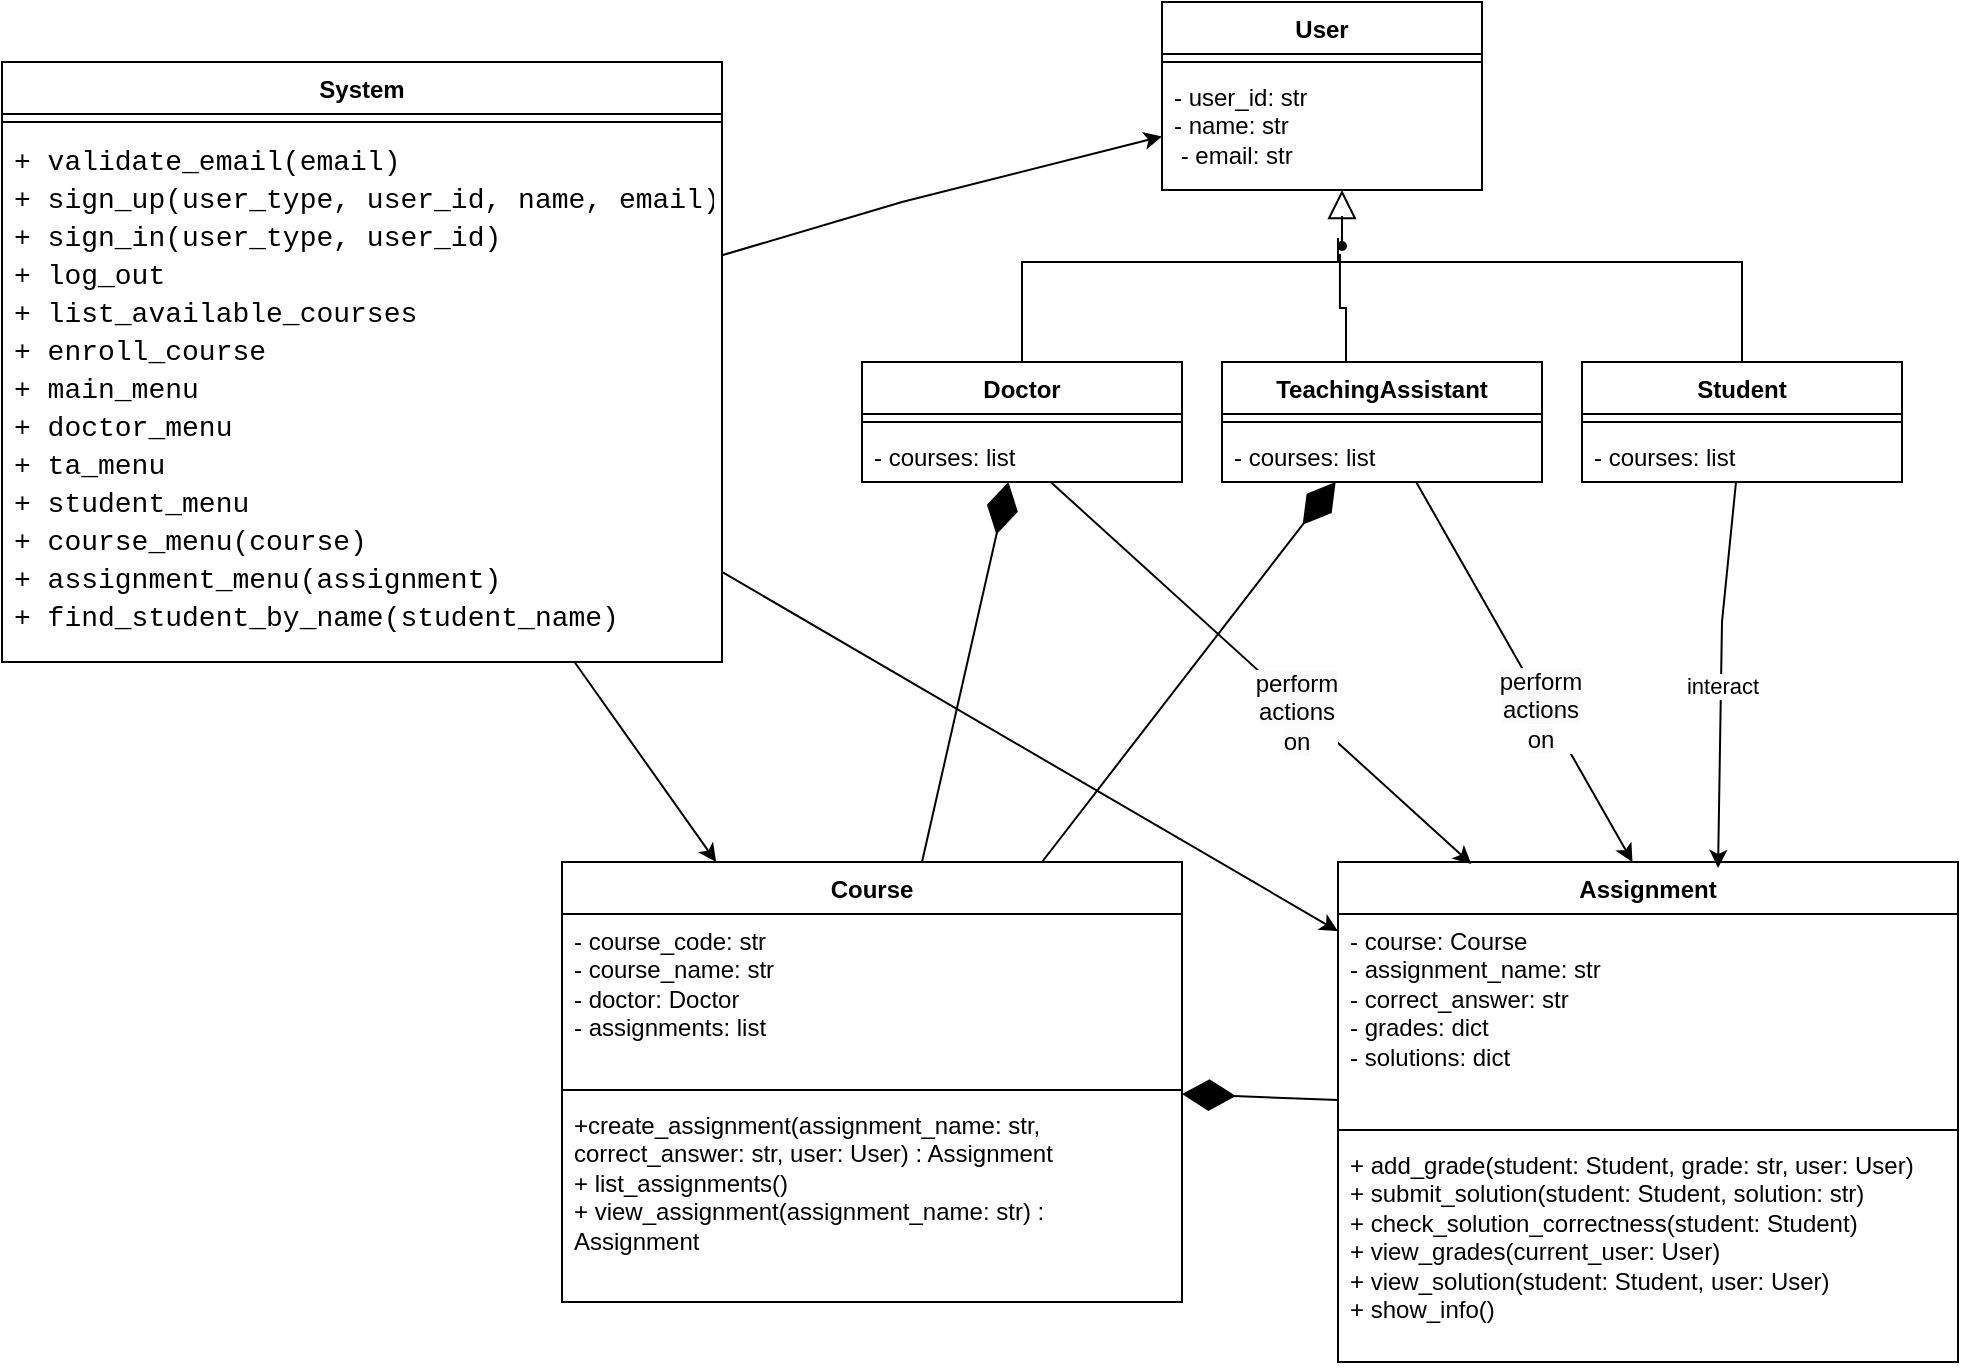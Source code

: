 <mxfile version="24.5.3" type="device">
  <diagram name="Page-1" id="AAAJv77GozxBB-8pHiq3">
    <mxGraphModel dx="2524" dy="1944" grid="1" gridSize="10" guides="1" tooltips="1" connect="1" arrows="1" fold="1" page="1" pageScale="1" pageWidth="850" pageHeight="1100" math="0" shadow="0">
      <root>
        <mxCell id="0" />
        <mxCell id="1" parent="0" />
        <mxCell id="uZX2ix62dhJPmN28t-Xk-1" value="User" style="swimlane;fontStyle=1;align=center;verticalAlign=top;childLayout=stackLayout;horizontal=1;startSize=26;horizontalStack=0;resizeParent=1;resizeParentMax=0;resizeLast=0;collapsible=1;marginBottom=0;whiteSpace=wrap;html=1;" parent="1" vertex="1">
          <mxGeometry x="440" y="-30" width="160" height="94" as="geometry" />
        </mxCell>
        <mxCell id="uZX2ix62dhJPmN28t-Xk-3" value="" style="line;strokeWidth=1;fillColor=none;align=left;verticalAlign=middle;spacingTop=-1;spacingLeft=3;spacingRight=3;rotatable=0;labelPosition=right;points=[];portConstraint=eastwest;strokeColor=inherit;" parent="uZX2ix62dhJPmN28t-Xk-1" vertex="1">
          <mxGeometry y="26" width="160" height="8" as="geometry" />
        </mxCell>
        <mxCell id="uZX2ix62dhJPmN28t-Xk-4" value="- user_id: str&amp;nbsp;&lt;br&gt;- name: str&amp;nbsp;&lt;br&gt;&amp;nbsp;- email: str" style="text;strokeColor=none;fillColor=none;align=left;verticalAlign=top;spacingLeft=4;spacingRight=4;overflow=hidden;rotatable=0;points=[[0,0.5],[1,0.5]];portConstraint=eastwest;whiteSpace=wrap;html=1;" parent="uZX2ix62dhJPmN28t-Xk-1" vertex="1">
          <mxGeometry y="34" width="160" height="60" as="geometry" />
        </mxCell>
        <mxCell id="uZX2ix62dhJPmN28t-Xk-5" value="Doctor" style="swimlane;fontStyle=1;align=center;verticalAlign=top;childLayout=stackLayout;horizontal=1;startSize=26;horizontalStack=0;resizeParent=1;resizeParentMax=0;resizeLast=0;collapsible=1;marginBottom=0;whiteSpace=wrap;html=1;" parent="1" vertex="1">
          <mxGeometry x="290" y="150" width="160" height="60" as="geometry" />
        </mxCell>
        <mxCell id="uZX2ix62dhJPmN28t-Xk-7" value="" style="line;strokeWidth=1;fillColor=none;align=left;verticalAlign=middle;spacingTop=-1;spacingLeft=3;spacingRight=3;rotatable=0;labelPosition=right;points=[];portConstraint=eastwest;strokeColor=inherit;" parent="uZX2ix62dhJPmN28t-Xk-5" vertex="1">
          <mxGeometry y="26" width="160" height="8" as="geometry" />
        </mxCell>
        <mxCell id="uZX2ix62dhJPmN28t-Xk-8" value="- courses: list" style="text;strokeColor=none;fillColor=none;align=left;verticalAlign=top;spacingLeft=4;spacingRight=4;overflow=hidden;rotatable=0;points=[[0,0.5],[1,0.5]];portConstraint=eastwest;whiteSpace=wrap;html=1;" parent="uZX2ix62dhJPmN28t-Xk-5" vertex="1">
          <mxGeometry y="34" width="160" height="26" as="geometry" />
        </mxCell>
        <mxCell id="uZX2ix62dhJPmN28t-Xk-9" value="TeachingAssistant" style="swimlane;fontStyle=1;align=center;verticalAlign=top;childLayout=stackLayout;horizontal=1;startSize=26;horizontalStack=0;resizeParent=1;resizeParentMax=0;resizeLast=0;collapsible=1;marginBottom=0;whiteSpace=wrap;html=1;" parent="1" vertex="1">
          <mxGeometry x="470" y="150" width="160" height="60" as="geometry" />
        </mxCell>
        <mxCell id="uZX2ix62dhJPmN28t-Xk-11" value="" style="line;strokeWidth=1;fillColor=none;align=left;verticalAlign=middle;spacingTop=-1;spacingLeft=3;spacingRight=3;rotatable=0;labelPosition=right;points=[];portConstraint=eastwest;strokeColor=inherit;" parent="uZX2ix62dhJPmN28t-Xk-9" vertex="1">
          <mxGeometry y="26" width="160" height="8" as="geometry" />
        </mxCell>
        <mxCell id="uZX2ix62dhJPmN28t-Xk-12" value="- courses: list" style="text;strokeColor=none;fillColor=none;align=left;verticalAlign=top;spacingLeft=4;spacingRight=4;overflow=hidden;rotatable=0;points=[[0,0.5],[1,0.5]];portConstraint=eastwest;whiteSpace=wrap;html=1;" parent="uZX2ix62dhJPmN28t-Xk-9" vertex="1">
          <mxGeometry y="34" width="160" height="26" as="geometry" />
        </mxCell>
        <mxCell id="uZX2ix62dhJPmN28t-Xk-17" value="Student" style="swimlane;fontStyle=1;align=center;verticalAlign=top;childLayout=stackLayout;horizontal=1;startSize=26;horizontalStack=0;resizeParent=1;resizeParentMax=0;resizeLast=0;collapsible=1;marginBottom=0;whiteSpace=wrap;html=1;" parent="1" vertex="1">
          <mxGeometry x="650" y="150" width="160" height="60" as="geometry" />
        </mxCell>
        <mxCell id="uZX2ix62dhJPmN28t-Xk-19" value="" style="line;strokeWidth=1;fillColor=none;align=left;verticalAlign=middle;spacingTop=-1;spacingLeft=3;spacingRight=3;rotatable=0;labelPosition=right;points=[];portConstraint=eastwest;strokeColor=inherit;" parent="uZX2ix62dhJPmN28t-Xk-17" vertex="1">
          <mxGeometry y="26" width="160" height="8" as="geometry" />
        </mxCell>
        <mxCell id="uZX2ix62dhJPmN28t-Xk-20" value="- courses: list" style="text;strokeColor=none;fillColor=none;align=left;verticalAlign=top;spacingLeft=4;spacingRight=4;overflow=hidden;rotatable=0;points=[[0,0.5],[1,0.5]];portConstraint=eastwest;whiteSpace=wrap;html=1;" parent="uZX2ix62dhJPmN28t-Xk-17" vertex="1">
          <mxGeometry y="34" width="160" height="26" as="geometry" />
        </mxCell>
        <mxCell id="uZX2ix62dhJPmN28t-Xk-21" value="Course" style="swimlane;fontStyle=1;align=center;verticalAlign=top;childLayout=stackLayout;horizontal=1;startSize=26;horizontalStack=0;resizeParent=1;resizeParentMax=0;resizeLast=0;collapsible=1;marginBottom=0;whiteSpace=wrap;html=1;" parent="1" vertex="1">
          <mxGeometry x="140" y="400" width="310" height="220" as="geometry" />
        </mxCell>
        <mxCell id="uZX2ix62dhJPmN28t-Xk-22" value="- course_code: str&amp;nbsp;&lt;div&gt;- course_name: str&lt;div&gt;- doctor: Doctor&amp;nbsp;&lt;div&gt;- assignments: list &lt;/div&gt;&lt;/div&gt;&lt;/div&gt;" style="text;strokeColor=none;fillColor=none;align=left;verticalAlign=top;spacingLeft=4;spacingRight=4;overflow=hidden;rotatable=0;points=[[0,0.5],[1,0.5]];portConstraint=eastwest;whiteSpace=wrap;html=1;" parent="uZX2ix62dhJPmN28t-Xk-21" vertex="1">
          <mxGeometry y="26" width="310" height="84" as="geometry" />
        </mxCell>
        <mxCell id="uZX2ix62dhJPmN28t-Xk-23" value="" style="line;strokeWidth=1;fillColor=none;align=left;verticalAlign=middle;spacingTop=-1;spacingLeft=3;spacingRight=3;rotatable=0;labelPosition=right;points=[];portConstraint=eastwest;strokeColor=inherit;" parent="uZX2ix62dhJPmN28t-Xk-21" vertex="1">
          <mxGeometry y="110" width="310" height="8" as="geometry" />
        </mxCell>
        <mxCell id="uZX2ix62dhJPmN28t-Xk-24" value="+create_assignment(assignment_name: str, correct_answer: str, user: User) : Assignment&amp;nbsp;&lt;div&gt;+ list_assignments()&amp;nbsp;&lt;/div&gt;&lt;div&gt;+ view_assignment(assignment_name: str) : Assignment   &lt;/div&gt;" style="text;strokeColor=none;fillColor=none;align=left;verticalAlign=top;spacingLeft=4;spacingRight=4;overflow=hidden;rotatable=0;points=[[0,0.5],[1,0.5]];portConstraint=eastwest;whiteSpace=wrap;html=1;" parent="uZX2ix62dhJPmN28t-Xk-21" vertex="1">
          <mxGeometry y="118" width="310" height="102" as="geometry" />
        </mxCell>
        <mxCell id="uZX2ix62dhJPmN28t-Xk-25" value="Assignment" style="swimlane;fontStyle=1;align=center;verticalAlign=top;childLayout=stackLayout;horizontal=1;startSize=26;horizontalStack=0;resizeParent=1;resizeParentMax=0;resizeLast=0;collapsible=1;marginBottom=0;whiteSpace=wrap;html=1;" parent="1" vertex="1">
          <mxGeometry x="528" y="400" width="310" height="250" as="geometry" />
        </mxCell>
        <mxCell id="uZX2ix62dhJPmN28t-Xk-26" value="- course: Course&amp;nbsp;&lt;div&gt;-&amp;nbsp;assignment_name: str&amp;nbsp;&lt;/div&gt;&lt;div&gt;&lt;span style=&quot;background-color: initial;&quot;&gt;- correct_answer: str&amp;nbsp;&lt;/span&gt;&lt;br&gt;&lt;/div&gt;&lt;div&gt;- grades: dict&amp;nbsp;&lt;br&gt;- solutions: dict                                                                   &lt;/div&gt;" style="text;strokeColor=none;fillColor=none;align=left;verticalAlign=top;spacingLeft=4;spacingRight=4;overflow=hidden;rotatable=0;points=[[0,0.5],[1,0.5]];portConstraint=eastwest;whiteSpace=wrap;html=1;" parent="uZX2ix62dhJPmN28t-Xk-25" vertex="1">
          <mxGeometry y="26" width="310" height="104" as="geometry" />
        </mxCell>
        <mxCell id="uZX2ix62dhJPmN28t-Xk-27" value="" style="line;strokeWidth=1;fillColor=none;align=left;verticalAlign=middle;spacingTop=-1;spacingLeft=3;spacingRight=3;rotatable=0;labelPosition=right;points=[];portConstraint=eastwest;strokeColor=inherit;" parent="uZX2ix62dhJPmN28t-Xk-25" vertex="1">
          <mxGeometry y="130" width="310" height="8" as="geometry" />
        </mxCell>
        <mxCell id="uZX2ix62dhJPmN28t-Xk-28" value="+ add_grade(student: Student, grade: str, user: User)&amp;nbsp;&lt;div&gt;+ submit_solution(student: Student, solution: str)&amp;nbsp;&lt;div&gt;+ check_solution_correctness(student: Student)&amp;nbsp;&lt;div&gt;+ view_grades(current_user: User)&amp;nbsp;&lt;div&gt;+ view_solution(student: Student, user: User)&amp;nbsp;&lt;div&gt;+ show_info() &lt;/div&gt;&lt;/div&gt;&lt;/div&gt;&lt;/div&gt;&lt;/div&gt;" style="text;strokeColor=none;fillColor=none;align=left;verticalAlign=top;spacingLeft=4;spacingRight=4;overflow=hidden;rotatable=0;points=[[0,0.5],[1,0.5]];portConstraint=eastwest;whiteSpace=wrap;html=1;" parent="uZX2ix62dhJPmN28t-Xk-25" vertex="1">
          <mxGeometry y="138" width="310" height="112" as="geometry" />
        </mxCell>
        <mxCell id="uZX2ix62dhJPmN28t-Xk-29" value="" style="endArrow=classic;html=1;rounded=0;entryX=0.613;entryY=0.012;entryDx=0;entryDy=0;entryPerimeter=0;" parent="1" source="uZX2ix62dhJPmN28t-Xk-17" target="uZX2ix62dhJPmN28t-Xk-25" edge="1">
          <mxGeometry width="50" height="50" relative="1" as="geometry">
            <mxPoint x="400" y="390" as="sourcePoint" />
            <mxPoint x="450" y="340" as="targetPoint" />
            <Array as="points">
              <mxPoint x="720" y="280" />
            </Array>
          </mxGeometry>
        </mxCell>
        <mxCell id="uZX2ix62dhJPmN28t-Xk-30" value="interact" style="edgeLabel;html=1;align=center;verticalAlign=middle;resizable=0;points=[];" parent="uZX2ix62dhJPmN28t-Xk-29" vertex="1" connectable="0">
          <mxGeometry x="0.06" relative="1" as="geometry">
            <mxPoint as="offset" />
          </mxGeometry>
        </mxCell>
        <mxCell id="uZX2ix62dhJPmN28t-Xk-34" value="" style="endArrow=classic;html=1;rounded=0;entryX=0.215;entryY=0.004;entryDx=0;entryDy=0;entryPerimeter=0;" parent="1" source="uZX2ix62dhJPmN28t-Xk-8" target="uZX2ix62dhJPmN28t-Xk-25" edge="1">
          <mxGeometry width="50" height="50" relative="1" as="geometry">
            <mxPoint x="400" y="390" as="sourcePoint" />
            <mxPoint x="450" y="340" as="targetPoint" />
          </mxGeometry>
        </mxCell>
        <mxCell id="uZX2ix62dhJPmN28t-Xk-35" value="&lt;span style=&quot;font-size: 12px; text-align: left; text-wrap: wrap; background-color: rgb(251, 251, 251);&quot;&gt;perform actions on&lt;/span&gt;" style="edgeLabel;html=1;align=center;verticalAlign=middle;resizable=0;points=[];" parent="uZX2ix62dhJPmN28t-Xk-34" vertex="1" connectable="0">
          <mxGeometry x="0.184" y="-2" relative="1" as="geometry">
            <mxPoint x="-1" as="offset" />
          </mxGeometry>
        </mxCell>
        <mxCell id="uZX2ix62dhJPmN28t-Xk-39" value="" style="endArrow=classic;html=1;rounded=0;entryX=0.475;entryY=0;entryDx=0;entryDy=0;entryPerimeter=0;" parent="1" source="uZX2ix62dhJPmN28t-Xk-9" target="uZX2ix62dhJPmN28t-Xk-25" edge="1">
          <mxGeometry width="50" height="50" relative="1" as="geometry">
            <mxPoint x="500" y="240" as="sourcePoint" />
            <mxPoint x="647" y="461" as="targetPoint" />
          </mxGeometry>
        </mxCell>
        <mxCell id="uZX2ix62dhJPmN28t-Xk-40" value="&lt;span style=&quot;font-size: 12px; text-align: left; text-wrap: wrap; background-color: rgb(251, 251, 251);&quot;&gt;perform actions on&lt;/span&gt;" style="edgeLabel;html=1;align=center;verticalAlign=middle;resizable=0;points=[];" parent="uZX2ix62dhJPmN28t-Xk-39" vertex="1" connectable="0">
          <mxGeometry x="0.184" y="-2" relative="1" as="geometry">
            <mxPoint x="-1" as="offset" />
          </mxGeometry>
        </mxCell>
        <mxCell id="uZX2ix62dhJPmN28t-Xk-48" value="" style="edgeStyle=elbowEdgeStyle;html=1;elbow=vertical;verticalAlign=bottom;endArrow=none;rounded=0;labelBackgroundColor=default;fontFamily=Helvetica;fontSize=11;fontColor=default;startSize=14;shape=connector;" parent="1" target="uZX2ix62dhJPmN28t-Xk-5" edge="1">
          <mxGeometry x="1" relative="1" as="geometry">
            <mxPoint x="460" y="113.0" as="targetPoint" />
            <Array as="points">
              <mxPoint x="520" y="100" />
              <mxPoint x="580" y="88" />
              <mxPoint x="490" y="88" />
            </Array>
            <mxPoint x="528" y="88" as="sourcePoint" />
          </mxGeometry>
        </mxCell>
        <mxCell id="uZX2ix62dhJPmN28t-Xk-49" value="" style="verticalAlign=bottom;html=1;ellipse;fillColor=strokeColor;fontFamily=Helvetica;fontSize=11;fontColor=default;" parent="1" vertex="1">
          <mxGeometry x="528" y="90" width="4" height="4" as="geometry" />
        </mxCell>
        <mxCell id="uZX2ix62dhJPmN28t-Xk-50" value="" style="edgeStyle=elbowEdgeStyle;html=1;endSize=12;endArrow=block;endFill=0;elbow=horizontal;rounded=0;labelBackgroundColor=default;fontFamily=Helvetica;fontSize=11;fontColor=default;shape=connector;" parent="1" source="uZX2ix62dhJPmN28t-Xk-49" target="uZX2ix62dhJPmN28t-Xk-1" edge="1">
          <mxGeometry x="1" relative="1" as="geometry">
            <mxPoint x="530" y="67" as="targetPoint" />
            <Array as="points" />
          </mxGeometry>
        </mxCell>
        <mxCell id="uZX2ix62dhJPmN28t-Xk-51" value="" style="edgeStyle=elbowEdgeStyle;html=1;elbow=vertical;verticalAlign=bottom;endArrow=none;rounded=0;labelBackgroundColor=default;fontFamily=Helvetica;fontSize=11;fontColor=default;startSize=14;shape=connector;" parent="1" target="uZX2ix62dhJPmN28t-Xk-17" edge="1">
          <mxGeometry x="1" relative="1" as="geometry">
            <mxPoint x="668" y="184" as="targetPoint" />
            <Array as="points">
              <mxPoint x="560" y="100" />
              <mxPoint x="668" y="94" />
              <mxPoint x="568" y="96" />
            </Array>
            <mxPoint x="528" y="94" as="sourcePoint" />
          </mxGeometry>
        </mxCell>
        <mxCell id="uZX2ix62dhJPmN28t-Xk-52" value="" style="edgeStyle=elbowEdgeStyle;html=1;elbow=vertical;verticalAlign=bottom;endArrow=none;rounded=0;labelBackgroundColor=default;fontFamily=Helvetica;fontSize=11;fontColor=default;startSize=14;shape=connector;entryX=0.394;entryY=-0.033;entryDx=0;entryDy=0;entryPerimeter=0;" parent="1" edge="1">
          <mxGeometry x="1" relative="1" as="geometry">
            <mxPoint x="532" y="150.0" as="targetPoint" />
            <Array as="points" />
            <mxPoint x="528.96" y="95.98" as="sourcePoint" />
          </mxGeometry>
        </mxCell>
        <mxCell id="uZX2ix62dhJPmN28t-Xk-53" value="" style="endArrow=diamondThin;endFill=1;endSize=24;html=1;rounded=0;" parent="1" source="uZX2ix62dhJPmN28t-Xk-25" target="uZX2ix62dhJPmN28t-Xk-21" edge="1">
          <mxGeometry width="160" relative="1" as="geometry">
            <mxPoint x="170" y="640" as="sourcePoint" />
            <mxPoint x="330" y="640" as="targetPoint" />
          </mxGeometry>
        </mxCell>
        <mxCell id="uZX2ix62dhJPmN28t-Xk-55" value="" style="endArrow=diamondThin;endFill=1;endSize=24;html=1;rounded=0;" parent="1" source="uZX2ix62dhJPmN28t-Xk-21" target="uZX2ix62dhJPmN28t-Xk-9" edge="1">
          <mxGeometry width="160" relative="1" as="geometry">
            <mxPoint x="450" y="336" as="sourcePoint" />
            <mxPoint x="494" y="230" as="targetPoint" />
          </mxGeometry>
        </mxCell>
        <mxCell id="uZX2ix62dhJPmN28t-Xk-56" value="" style="endArrow=diamondThin;endFill=1;endSize=24;html=1;rounded=0;" parent="1" source="uZX2ix62dhJPmN28t-Xk-21" target="uZX2ix62dhJPmN28t-Xk-5" edge="1">
          <mxGeometry width="160" relative="1" as="geometry">
            <mxPoint x="210" y="480" as="sourcePoint" />
            <mxPoint x="367" y="230" as="targetPoint" />
          </mxGeometry>
        </mxCell>
        <mxCell id="uZX2ix62dhJPmN28t-Xk-57" value="System" style="swimlane;fontStyle=1;align=center;verticalAlign=top;childLayout=stackLayout;horizontal=1;startSize=26;horizontalStack=0;resizeParent=1;resizeParentMax=0;resizeLast=0;collapsible=1;marginBottom=0;whiteSpace=wrap;html=1;" parent="1" vertex="1">
          <mxGeometry x="-140" width="360" height="300" as="geometry" />
        </mxCell>
        <mxCell id="uZX2ix62dhJPmN28t-Xk-59" value="" style="line;strokeWidth=1;fillColor=none;align=left;verticalAlign=middle;spacingTop=-1;spacingLeft=3;spacingRight=3;rotatable=0;labelPosition=right;points=[];portConstraint=eastwest;strokeColor=inherit;" parent="uZX2ix62dhJPmN28t-Xk-57" vertex="1">
          <mxGeometry y="26" width="360" height="8" as="geometry" />
        </mxCell>
        <mxCell id="uZX2ix62dhJPmN28t-Xk-60" value="&lt;div style=&quot;color: rgb(204, 204, 204); background-color: rgb(31, 31, 31); font-family: Consolas, &amp;quot;Courier New&amp;quot;, monospace; font-size: 14px; line-height: 19px; white-space: pre;&quot;&gt;&lt;div style=&quot;line-height: 19px;&quot;&gt;&lt;div style=&quot;color: rgb(0, 0, 0); background-color: rgb(255, 255, 255); line-height: 19px;&quot;&gt;+ validate_email(email)&lt;/div&gt;&lt;div style=&quot;color: rgb(0, 0, 0); background-color: rgb(255, 255, 255); line-height: 19px;&quot;&gt;+ sign_up(user_type, user_id, name, email)&lt;/div&gt;&lt;div style=&quot;color: rgb(0, 0, 0); background-color: rgb(255, 255, 255); line-height: 19px;&quot;&gt;+ sign_in(user_type, user_id)&lt;/div&gt;&lt;div style=&quot;color: rgb(0, 0, 0); background-color: rgb(255, 255, 255); line-height: 19px;&quot;&gt;+ log_out&lt;/div&gt;&lt;div style=&quot;color: rgb(0, 0, 0); background-color: rgb(255, 255, 255); line-height: 19px;&quot;&gt;+ list_available_courses&lt;/div&gt;&lt;div style=&quot;color: rgb(0, 0, 0); background-color: rgb(255, 255, 255); line-height: 19px;&quot;&gt;+ enroll_course&lt;/div&gt;&lt;div style=&quot;color: rgb(0, 0, 0); background-color: rgb(255, 255, 255); line-height: 19px;&quot;&gt;+ main_menu&lt;/div&gt;&lt;div style=&quot;color: rgb(0, 0, 0); background-color: rgb(255, 255, 255); line-height: 19px;&quot;&gt;+ doctor_menu&lt;/div&gt;&lt;div style=&quot;color: rgb(0, 0, 0); background-color: rgb(255, 255, 255); line-height: 19px;&quot;&gt;+ ta_menu&lt;/div&gt;&lt;div style=&quot;color: rgb(0, 0, 0); background-color: rgb(255, 255, 255); line-height: 19px;&quot;&gt;+ student_menu&lt;/div&gt;&lt;div style=&quot;color: rgb(0, 0, 0); background-color: rgb(255, 255, 255); line-height: 19px;&quot;&gt;+ course_menu(course)&lt;/div&gt;&lt;div style=&quot;color: rgb(0, 0, 0); background-color: rgb(255, 255, 255); line-height: 19px;&quot;&gt;+ assignment_menu(assignment)&lt;/div&gt;&lt;div style=&quot;color: rgb(0, 0, 0); background-color: rgb(255, 255, 255); line-height: 19px;&quot;&gt;+ find_student_by_name(student_name)&lt;/div&gt;&lt;/div&gt;&lt;/div&gt;" style="text;strokeColor=none;fillColor=none;align=left;verticalAlign=top;spacingLeft=4;spacingRight=4;overflow=hidden;rotatable=0;points=[[0,0.5],[1,0.5]];portConstraint=eastwest;whiteSpace=wrap;html=1;" parent="uZX2ix62dhJPmN28t-Xk-57" vertex="1">
          <mxGeometry y="34" width="360" height="266" as="geometry" />
        </mxCell>
        <mxCell id="uZX2ix62dhJPmN28t-Xk-61" value="" style="endArrow=classic;html=1;rounded=0;" parent="1" source="uZX2ix62dhJPmN28t-Xk-57" target="uZX2ix62dhJPmN28t-Xk-1" edge="1">
          <mxGeometry width="50" height="50" relative="1" as="geometry">
            <mxPoint x="530" y="290" as="sourcePoint" />
            <mxPoint x="580" y="240" as="targetPoint" />
            <Array as="points">
              <mxPoint x="310" y="70" />
            </Array>
          </mxGeometry>
        </mxCell>
        <mxCell id="uZX2ix62dhJPmN28t-Xk-62" value="" style="endArrow=classic;html=1;rounded=0;" parent="1" source="uZX2ix62dhJPmN28t-Xk-57" target="uZX2ix62dhJPmN28t-Xk-25" edge="1">
          <mxGeometry width="50" height="50" relative="1" as="geometry">
            <mxPoint x="190" y="340" as="sourcePoint" />
            <mxPoint x="240" y="290" as="targetPoint" />
          </mxGeometry>
        </mxCell>
        <mxCell id="uZX2ix62dhJPmN28t-Xk-63" value="" style="endArrow=classic;html=1;rounded=0;" parent="1" source="uZX2ix62dhJPmN28t-Xk-57" target="uZX2ix62dhJPmN28t-Xk-21" edge="1">
          <mxGeometry width="50" height="50" relative="1" as="geometry">
            <mxPoint x="120" y="360" as="sourcePoint" />
            <mxPoint x="170" y="310" as="targetPoint" />
          </mxGeometry>
        </mxCell>
      </root>
    </mxGraphModel>
  </diagram>
</mxfile>
